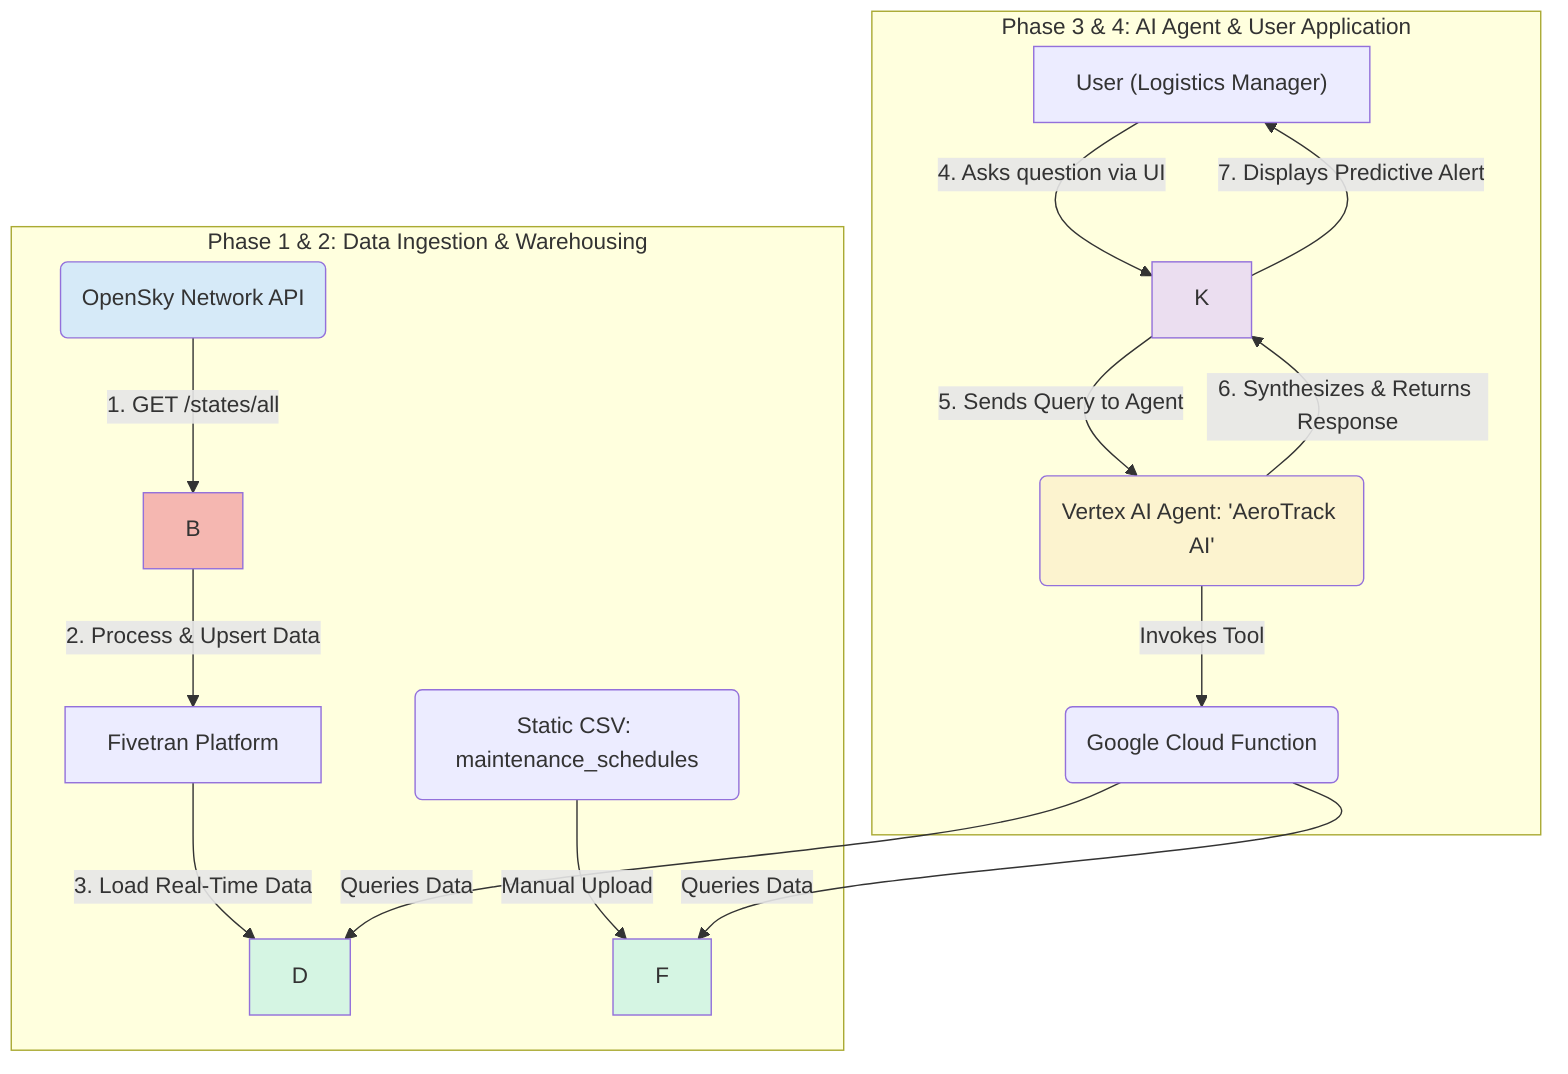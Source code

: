 graph TD
    subgraph "Phase 1 & 2: Data Ingestion & Warehousing"
        A(OpenSky Network API) -->|1. GET /states/all| B;
        B -->|2. Process & Upsert Data| C[Fivetran Platform];
        C -->|3. Load Real-Time Data| D;
        E(Static CSV: maintenance_schedules) -->|Manual Upload| F;
    end

    subgraph "Phase 3 & 4: AI Agent & User Application"
        J["User (Logistics Manager)"] -->|4. Asks question via UI| K;
        K -->|5. Sends Query to Agent| G("Vertex AI Agent: 'AeroTrack AI'");
        G -- Invokes Tool --> I(Google Cloud Function);
        I -- Queries Data --> D & F;
        G -->|6. Synthesizes & Returns Response| K;
        K -->|7. Displays Predictive Alert| J;
    end

    style A fill:#D6EAF8
    style B fill:#F5B7B1
    style D fill:#D5F5E3
    style F fill:#D5F5E3
    style G fill:#FCF3CF
    style K fill:#EBDEF0